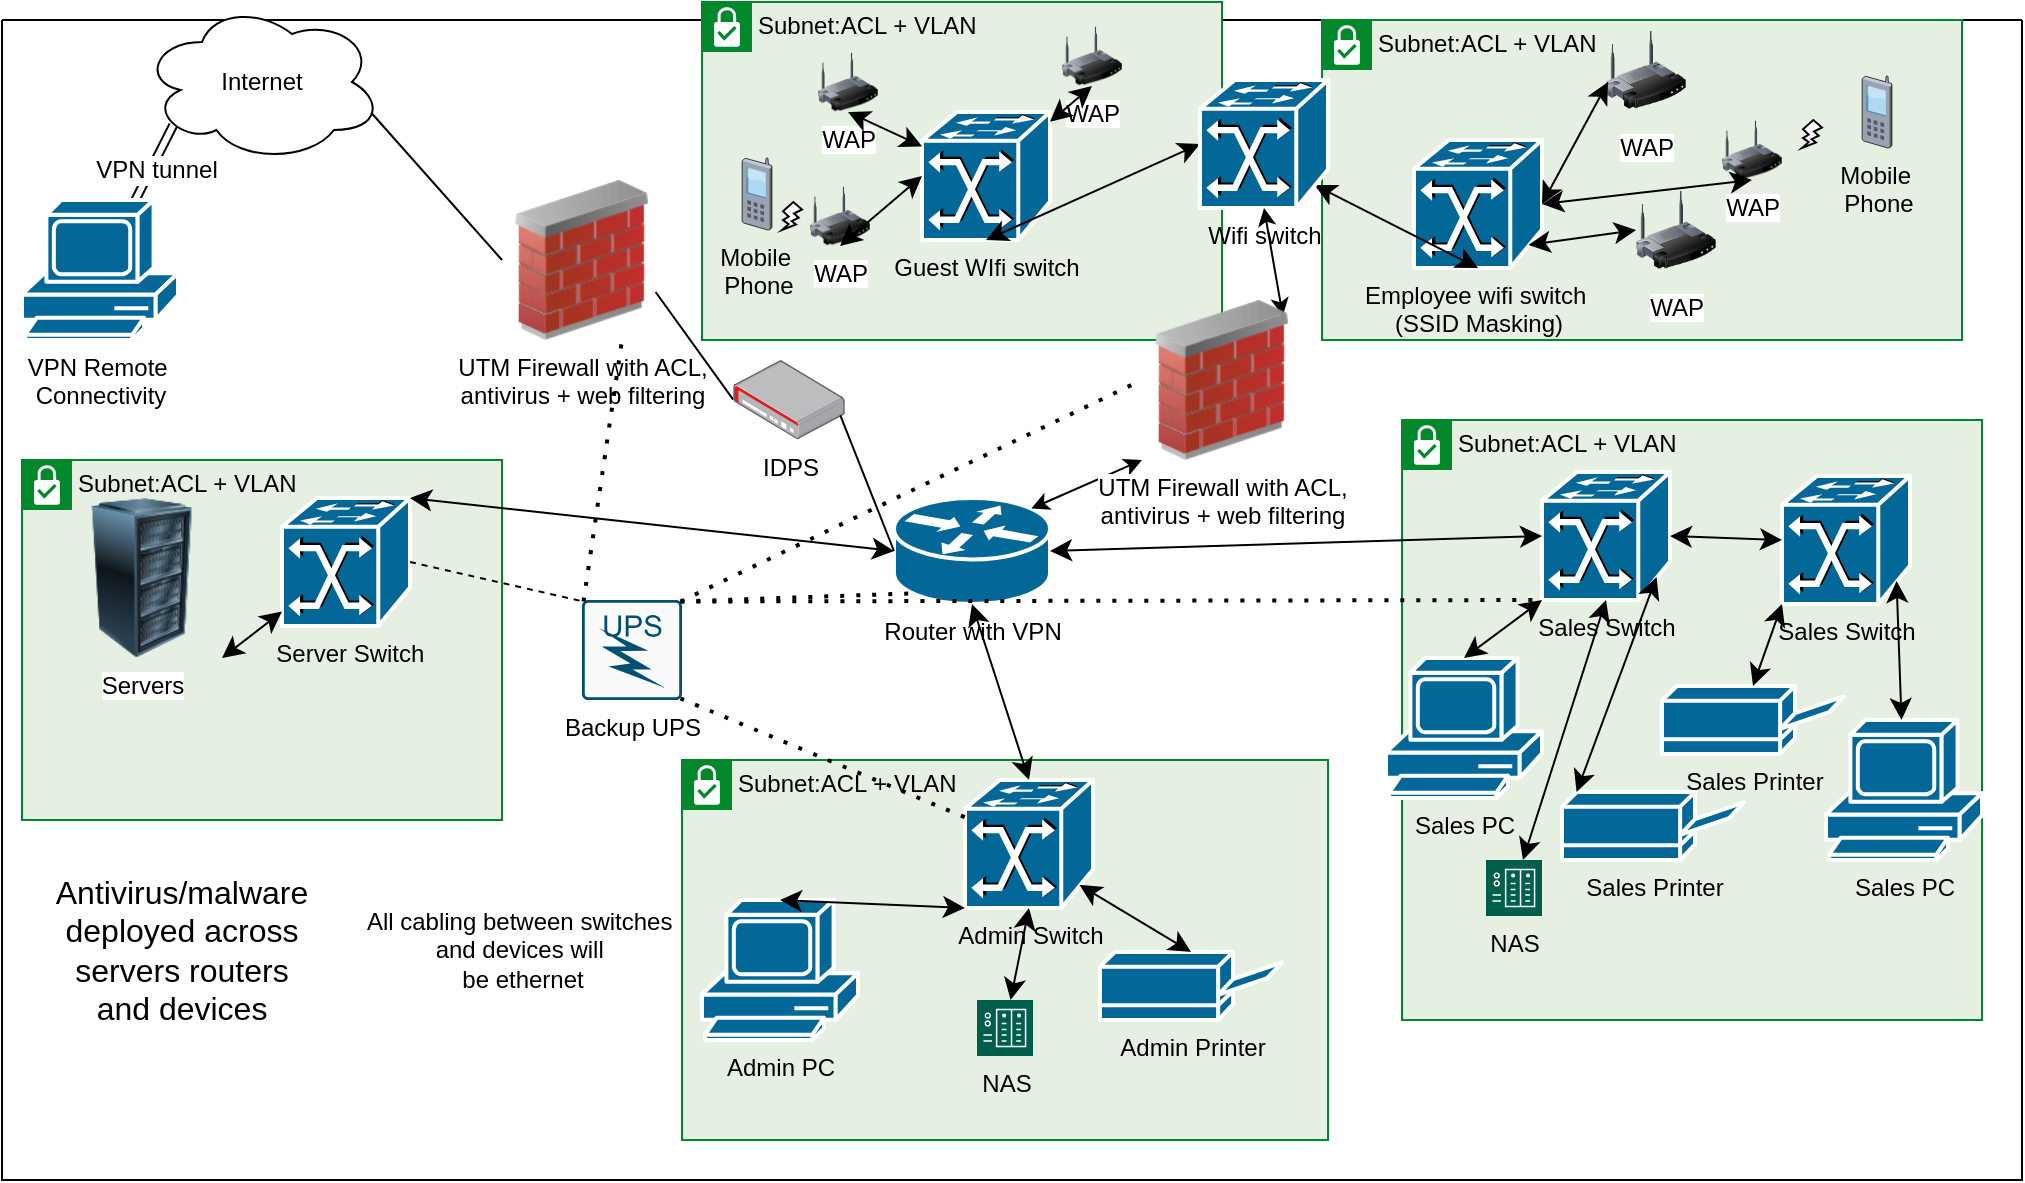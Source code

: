 <mxfile version="24.2.7" type="device">
  <diagram id="6a731a19-8d31-9384-78a2-239565b7b9f0" name="Page-1">
    <mxGraphModel dx="1235" dy="1823" grid="1" gridSize="10" guides="1" tooltips="1" connect="1" arrows="1" fold="1" page="1" pageScale="1" pageWidth="827" pageHeight="1169" background="none" math="0" shadow="0">
      <root>
        <mxCell id="0" />
        <mxCell id="1" parent="0" />
        <mxCell id="Ruf-5wRdIl-tEysAjk05-2260" value="" style="swimlane;startSize=0;" parent="1" vertex="1">
          <mxGeometry y="-470" width="1010" height="580" as="geometry" />
        </mxCell>
        <mxCell id="Ruf-5wRdIl-tEysAjk05-2358" value="Subnet:ACL + VLAN" style="shape=mxgraph.ibm.box;prType=subnet;fontStyle=0;verticalAlign=top;align=left;spacingLeft=32;spacingTop=4;fillColor=#E6F0E2;rounded=0;whiteSpace=wrap;html=1;strokeColor=#00882B;strokeWidth=1;dashed=0;container=1;spacing=-4;collapsible=0;expand=0;recursiveResize=0;" parent="Ruf-5wRdIl-tEysAjk05-2260" vertex="1">
          <mxGeometry x="660" width="320" height="160" as="geometry" />
        </mxCell>
        <mxCell id="Ruf-5wRdIl-tEysAjk05-2324" value="WAP" style="image;html=1;image=img/lib/clip_art/networking/Wireless_Router_128x128.png" parent="Ruf-5wRdIl-tEysAjk05-2358" vertex="1">
          <mxGeometry x="157" y="80" width="40" height="50" as="geometry" />
        </mxCell>
        <mxCell id="Ruf-5wRdIl-tEysAjk05-2359" value="WAP" style="image;html=1;image=img/lib/clip_art/networking/Wireless_Router_128x128.png" parent="Ruf-5wRdIl-tEysAjk05-2358" vertex="1">
          <mxGeometry x="142" width="40" height="50" as="geometry" />
        </mxCell>
        <mxCell id="jAVi-AluYZ_63kVKPEiI-7" value="WAP" style="image;html=1;image=img/lib/clip_art/networking/Wireless_Router_128x128.png" parent="Ruf-5wRdIl-tEysAjk05-2358" vertex="1">
          <mxGeometry x="200" y="50" width="30" height="30" as="geometry" />
        </mxCell>
        <mxCell id="I4FsKrgE2dASxy1mWW6w-7" value="" style="verticalLabelPosition=bottom;verticalAlign=top;html=1;shape=mxgraph.basic.flash" parent="Ruf-5wRdIl-tEysAjk05-2358" vertex="1">
          <mxGeometry x="240" y="50" width="10" height="14" as="geometry" />
        </mxCell>
        <mxCell id="I4FsKrgE2dASxy1mWW6w-8" value="Mobile&amp;nbsp;&lt;div&gt;Phone&lt;/div&gt;" style="verticalLabelPosition=bottom;sketch=0;aspect=fixed;html=1;verticalAlign=top;strokeColor=none;align=center;outlineConnect=0;shape=mxgraph.citrix.cell_phone;" parent="Ruf-5wRdIl-tEysAjk05-2358" vertex="1">
          <mxGeometry x="270" y="28" width="15" height="36" as="geometry" />
        </mxCell>
        <mxCell id="Ruf-5wRdIl-tEysAjk05-2357" value="Subnet:ACL + VLAN" style="shape=mxgraph.ibm.box;prType=subnet;fontStyle=0;verticalAlign=top;align=left;spacingLeft=32;spacingTop=4;fillColor=#E6F0E2;rounded=0;whiteSpace=wrap;html=1;strokeColor=#00882B;strokeWidth=1;dashed=0;container=1;spacing=-4;collapsible=0;expand=0;recursiveResize=0;" parent="Ruf-5wRdIl-tEysAjk05-2260" vertex="1">
          <mxGeometry x="350" y="-9" width="260" height="169" as="geometry" />
        </mxCell>
        <mxCell id="jAVi-AluYZ_63kVKPEiI-1" value="WAP" style="image;html=1;image=img/lib/clip_art/networking/Wireless_Router_128x128.png" parent="Ruf-5wRdIl-tEysAjk05-2357" vertex="1">
          <mxGeometry x="180" y="12" width="30" height="30" as="geometry" />
        </mxCell>
        <mxCell id="jAVi-AluYZ_63kVKPEiI-3" value="WAP" style="image;html=1;image=img/lib/clip_art/networking/Wireless_Router_128x128.png" parent="Ruf-5wRdIl-tEysAjk05-2357" vertex="1">
          <mxGeometry x="54" y="92" width="30" height="30" as="geometry" />
        </mxCell>
        <mxCell id="I4FsKrgE2dASxy1mWW6w-9" value="" style="verticalLabelPosition=bottom;verticalAlign=top;html=1;shape=mxgraph.basic.flash" parent="Ruf-5wRdIl-tEysAjk05-2357" vertex="1">
          <mxGeometry x="40" y="100" width="10" height="14" as="geometry" />
        </mxCell>
        <mxCell id="I4FsKrgE2dASxy1mWW6w-10" value="Mobile&amp;nbsp;&lt;div&gt;Phone&lt;/div&gt;" style="verticalLabelPosition=bottom;sketch=0;aspect=fixed;html=1;verticalAlign=top;strokeColor=none;align=center;outlineConnect=0;shape=mxgraph.citrix.cell_phone;" parent="Ruf-5wRdIl-tEysAjk05-2357" vertex="1">
          <mxGeometry x="20" y="78" width="15" height="36" as="geometry" />
        </mxCell>
        <mxCell id="Ruf-5wRdIl-tEysAjk05-2356" value="Subnet:ACL + VLAN" style="shape=mxgraph.ibm.box;prType=subnet;fontStyle=0;verticalAlign=top;align=left;spacingLeft=32;spacingTop=4;fillColor=#E6F0E2;rounded=0;whiteSpace=wrap;html=1;strokeColor=#00882B;strokeWidth=1;dashed=0;container=1;spacing=-4;collapsible=0;expand=0;recursiveResize=0;" parent="Ruf-5wRdIl-tEysAjk05-2260" vertex="1">
          <mxGeometry x="700" y="200" width="290" height="300" as="geometry" />
        </mxCell>
        <mxCell id="eKiNkDySMWKCnOwZtBc8-1" value="Sales Switch" style="shape=mxgraph.cisco.switches.atm_fast_gigabit_etherswitch;sketch=0;html=1;pointerEvents=1;dashed=0;fillColor=#036897;strokeColor=#ffffff;strokeWidth=2;verticalLabelPosition=bottom;verticalAlign=top;align=center;outlineConnect=0;" vertex="1" parent="Ruf-5wRdIl-tEysAjk05-2356">
          <mxGeometry x="190" y="28" width="64" height="64" as="geometry" />
        </mxCell>
        <mxCell id="Ruf-5wRdIl-tEysAjk05-2304" value="Sales PC" style="shape=mxgraph.cisco.computers_and_peripherals.pc;sketch=0;html=1;pointerEvents=1;dashed=0;fillColor=#036897;strokeColor=#ffffff;strokeWidth=2;verticalLabelPosition=bottom;verticalAlign=top;align=center;outlineConnect=0;" parent="Ruf-5wRdIl-tEysAjk05-2356" vertex="1">
          <mxGeometry x="-8" y="119" width="78" height="70" as="geometry" />
        </mxCell>
        <mxCell id="Ruf-5wRdIl-tEysAjk05-2320" value="NAS" style="sketch=0;pointerEvents=1;shadow=0;dashed=0;html=1;strokeColor=none;fillColor=#005F4B;labelPosition=center;verticalLabelPosition=bottom;verticalAlign=top;align=center;outlineConnect=0;shape=mxgraph.veeam2.nas;" parent="Ruf-5wRdIl-tEysAjk05-2356" vertex="1">
          <mxGeometry x="42" y="220" width="28.0" height="28.0" as="geometry" />
        </mxCell>
        <mxCell id="Ruf-5wRdIl-tEysAjk05-2305" value="Sales Printer" style="shape=mxgraph.cisco.computers_and_peripherals.printer;sketch=0;html=1;pointerEvents=1;dashed=0;fillColor=#036897;strokeColor=#ffffff;strokeWidth=2;verticalLabelPosition=bottom;verticalAlign=top;align=center;outlineConnect=0;" parent="Ruf-5wRdIl-tEysAjk05-2356" vertex="1">
          <mxGeometry x="80" y="186" width="91" height="34" as="geometry" />
        </mxCell>
        <mxCell id="eKiNkDySMWKCnOwZtBc8-3" value="Sales PC" style="shape=mxgraph.cisco.computers_and_peripherals.pc;sketch=0;html=1;pointerEvents=1;dashed=0;fillColor=#036897;strokeColor=#ffffff;strokeWidth=2;verticalLabelPosition=bottom;verticalAlign=top;align=center;outlineConnect=0;" vertex="1" parent="Ruf-5wRdIl-tEysAjk05-2356">
          <mxGeometry x="212" y="150" width="78" height="70" as="geometry" />
        </mxCell>
        <mxCell id="eKiNkDySMWKCnOwZtBc8-4" value="" style="endArrow=classic;startArrow=classic;html=1;rounded=0;fontSize=12;startSize=8;endSize=8;curved=1;entryX=0.895;entryY=0.82;entryDx=0;entryDy=0;entryPerimeter=0;" edge="1" parent="Ruf-5wRdIl-tEysAjk05-2356" source="eKiNkDySMWKCnOwZtBc8-3" target="eKiNkDySMWKCnOwZtBc8-1">
          <mxGeometry width="50" height="50" relative="1" as="geometry">
            <mxPoint x="41" y="129" as="sourcePoint" />
            <mxPoint x="80" y="100" as="targetPoint" />
          </mxGeometry>
        </mxCell>
        <mxCell id="eKiNkDySMWKCnOwZtBc8-5" value="Sales Printer" style="shape=mxgraph.cisco.computers_and_peripherals.printer;sketch=0;html=1;pointerEvents=1;dashed=0;fillColor=#036897;strokeColor=#ffffff;strokeWidth=2;verticalLabelPosition=bottom;verticalAlign=top;align=center;outlineConnect=0;" vertex="1" parent="Ruf-5wRdIl-tEysAjk05-2356">
          <mxGeometry x="130" y="133" width="91" height="34" as="geometry" />
        </mxCell>
        <mxCell id="eKiNkDySMWKCnOwZtBc8-6" value="" style="endArrow=classic;startArrow=classic;html=1;rounded=0;fontSize=12;startSize=8;endSize=8;curved=1;entryX=0;entryY=1;entryDx=0;entryDy=0;entryPerimeter=0;exitX=0.5;exitY=0;exitDx=0;exitDy=0;exitPerimeter=0;" edge="1" parent="Ruf-5wRdIl-tEysAjk05-2356" source="eKiNkDySMWKCnOwZtBc8-5" target="eKiNkDySMWKCnOwZtBc8-1">
          <mxGeometry width="50" height="50" relative="1" as="geometry">
            <mxPoint x="260" y="160" as="sourcePoint" />
            <mxPoint x="257" y="90" as="targetPoint" />
          </mxGeometry>
        </mxCell>
        <mxCell id="Ruf-5wRdIl-tEysAjk05-2355" value="Subnet:ACL + VLAN&amp;nbsp;" style="shape=mxgraph.ibm.box;prType=subnet;fontStyle=0;verticalAlign=top;align=left;spacingLeft=32;spacingTop=4;fillColor=#E6F0E2;rounded=0;whiteSpace=wrap;html=1;strokeColor=#00882B;strokeWidth=1;dashed=0;container=1;spacing=-4;collapsible=0;expand=0;recursiveResize=0;" parent="Ruf-5wRdIl-tEysAjk05-2260" vertex="1">
          <mxGeometry x="340" y="370" width="323" height="190" as="geometry" />
        </mxCell>
        <mxCell id="Ruf-5wRdIl-tEysAjk05-2307" value="Admin PC" style="shape=mxgraph.cisco.computers_and_peripherals.pc;sketch=0;html=1;pointerEvents=1;dashed=0;fillColor=#036897;strokeColor=#ffffff;strokeWidth=2;verticalLabelPosition=bottom;verticalAlign=top;align=center;outlineConnect=0;" parent="Ruf-5wRdIl-tEysAjk05-2355" vertex="1">
          <mxGeometry x="10" y="70" width="78" height="70" as="geometry" />
        </mxCell>
        <mxCell id="Ruf-5wRdIl-tEysAjk05-2274" value="Admin Switch" style="shape=mxgraph.cisco.switches.atm_fast_gigabit_etherswitch;sketch=0;html=1;pointerEvents=1;dashed=0;fillColor=#036897;strokeColor=#ffffff;strokeWidth=2;verticalLabelPosition=bottom;verticalAlign=top;align=center;outlineConnect=0;" parent="Ruf-5wRdIl-tEysAjk05-2355" vertex="1">
          <mxGeometry x="141.5" y="10" width="64" height="64" as="geometry" />
        </mxCell>
        <mxCell id="Ruf-5wRdIl-tEysAjk05-2311" value="" style="endArrow=classic;startArrow=classic;html=1;rounded=0;fontSize=12;startSize=8;endSize=8;curved=1;exitX=0.5;exitY=0;exitDx=0;exitDy=0;exitPerimeter=0;entryX=0;entryY=1;entryDx=0;entryDy=0;entryPerimeter=0;" parent="Ruf-5wRdIl-tEysAjk05-2355" source="Ruf-5wRdIl-tEysAjk05-2307" target="Ruf-5wRdIl-tEysAjk05-2274" edge="1">
          <mxGeometry width="50" height="50" relative="1" as="geometry">
            <mxPoint x="390" y="-7" as="sourcePoint" />
            <mxPoint x="440" y="-57" as="targetPoint" />
          </mxGeometry>
        </mxCell>
        <mxCell id="Ruf-5wRdIl-tEysAjk05-2318" value="NAS" style="sketch=0;pointerEvents=1;shadow=0;dashed=0;html=1;strokeColor=none;fillColor=#005F4B;labelPosition=center;verticalLabelPosition=bottom;verticalAlign=top;align=center;outlineConnect=0;shape=mxgraph.veeam2.nas;" parent="Ruf-5wRdIl-tEysAjk05-2355" vertex="1">
          <mxGeometry x="147.5" y="120" width="28.0" height="28.0" as="geometry" />
        </mxCell>
        <mxCell id="Ruf-5wRdIl-tEysAjk05-2319" value="" style="endArrow=classic;startArrow=classic;html=1;rounded=0;fontSize=12;startSize=8;endSize=8;curved=1;entryX=0.5;entryY=1;entryDx=0;entryDy=0;entryPerimeter=0;" parent="Ruf-5wRdIl-tEysAjk05-2355" source="Ruf-5wRdIl-tEysAjk05-2318" target="Ruf-5wRdIl-tEysAjk05-2274" edge="1">
          <mxGeometry width="50" height="50" relative="1" as="geometry">
            <mxPoint x="410" y="-57" as="sourcePoint" />
            <mxPoint x="460" y="-107" as="targetPoint" />
          </mxGeometry>
        </mxCell>
        <mxCell id="Ruf-5wRdIl-tEysAjk05-2308" value="Admin Printer" style="shape=mxgraph.cisco.computers_and_peripherals.printer;sketch=0;html=1;pointerEvents=1;dashed=0;fillColor=#036897;strokeColor=#ffffff;strokeWidth=2;verticalLabelPosition=bottom;verticalAlign=top;align=center;outlineConnect=0;" parent="Ruf-5wRdIl-tEysAjk05-2355" vertex="1">
          <mxGeometry x="209" y="96" width="91" height="34" as="geometry" />
        </mxCell>
        <mxCell id="Ruf-5wRdIl-tEysAjk05-2312" value="" style="endArrow=classic;startArrow=classic;html=1;rounded=0;fontSize=12;startSize=8;endSize=8;curved=1;exitX=0.5;exitY=0;exitDx=0;exitDy=0;exitPerimeter=0;entryX=0.895;entryY=0.82;entryDx=0;entryDy=0;entryPerimeter=0;" parent="Ruf-5wRdIl-tEysAjk05-2355" source="Ruf-5wRdIl-tEysAjk05-2308" target="Ruf-5wRdIl-tEysAjk05-2274" edge="1">
          <mxGeometry width="50" height="50" relative="1" as="geometry">
            <mxPoint x="390" y="-7" as="sourcePoint" />
            <mxPoint x="440" y="-57" as="targetPoint" />
          </mxGeometry>
        </mxCell>
        <mxCell id="Ruf-5wRdIl-tEysAjk05-2261" value="Router with VPN" style="shape=mxgraph.cisco.routers.router;sketch=0;html=1;pointerEvents=1;dashed=0;fillColor=#036897;strokeColor=#ffffff;strokeWidth=2;verticalLabelPosition=bottom;verticalAlign=top;align=center;outlineConnect=0;" parent="Ruf-5wRdIl-tEysAjk05-2260" vertex="1">
          <mxGeometry x="446" y="239" width="78" height="53" as="geometry" />
        </mxCell>
        <mxCell id="Ruf-5wRdIl-tEysAjk05-2266" value="Sales Switch" style="shape=mxgraph.cisco.switches.atm_fast_gigabit_etherswitch;sketch=0;html=1;pointerEvents=1;dashed=0;fillColor=#036897;strokeColor=#ffffff;strokeWidth=2;verticalLabelPosition=bottom;verticalAlign=top;align=center;outlineConnect=0;" parent="Ruf-5wRdIl-tEysAjk05-2260" vertex="1">
          <mxGeometry x="770" y="226" width="64" height="64" as="geometry" />
        </mxCell>
        <mxCell id="Ruf-5wRdIl-tEysAjk05-2270" value="Employee wifi switch&amp;nbsp;&lt;div&gt;(SSID Masking)&lt;/div&gt;" style="shape=mxgraph.cisco.switches.atm_fast_gigabit_etherswitch;sketch=0;html=1;pointerEvents=1;dashed=0;fillColor=#036897;strokeColor=#ffffff;strokeWidth=2;verticalLabelPosition=bottom;verticalAlign=top;align=center;outlineConnect=0;" parent="Ruf-5wRdIl-tEysAjk05-2260" vertex="1">
          <mxGeometry x="706" y="60" width="64" height="64" as="geometry" />
        </mxCell>
        <mxCell id="Ruf-5wRdIl-tEysAjk05-2278" value="Internet" style="ellipse;shape=cloud;whiteSpace=wrap;html=1;" parent="Ruf-5wRdIl-tEysAjk05-2260" vertex="1">
          <mxGeometry x="70" y="-9" width="120" height="80" as="geometry" />
        </mxCell>
        <mxCell id="Ruf-5wRdIl-tEysAjk05-2279" value="" style="endArrow=none;html=1;rounded=0;fontSize=12;startSize=8;endSize=8;curved=1;entryX=0.96;entryY=0.7;entryDx=0;entryDy=0;entryPerimeter=0;exitX=0;exitY=0.5;exitDx=0;exitDy=0;exitPerimeter=0;" parent="Ruf-5wRdIl-tEysAjk05-2260" source="Ruf-5wRdIl-tEysAjk05-2348" target="Ruf-5wRdIl-tEysAjk05-2278" edge="1">
          <mxGeometry width="50" height="50" relative="1" as="geometry">
            <mxPoint x="410" y="330" as="sourcePoint" />
            <mxPoint x="460" y="280" as="targetPoint" />
          </mxGeometry>
        </mxCell>
        <mxCell id="Ruf-5wRdIl-tEysAjk05-2286" value="" style="endArrow=classic;startArrow=classic;html=1;rounded=0;fontSize=12;startSize=8;endSize=8;curved=1;exitX=0.5;exitY=0;exitDx=0;exitDy=0;exitPerimeter=0;entryX=0.5;entryY=1;entryDx=0;entryDy=0;entryPerimeter=0;" parent="Ruf-5wRdIl-tEysAjk05-2260" source="Ruf-5wRdIl-tEysAjk05-2274" target="Ruf-5wRdIl-tEysAjk05-2261" edge="1">
          <mxGeometry width="50" height="50" relative="1" as="geometry">
            <mxPoint x="407" y="360" as="sourcePoint" />
            <mxPoint x="673" y="347" as="targetPoint" />
          </mxGeometry>
        </mxCell>
        <mxCell id="Ruf-5wRdIl-tEysAjk05-2290" value="" style="endArrow=classic;startArrow=classic;html=1;rounded=0;fontSize=12;startSize=8;endSize=8;curved=1;exitX=1;exitY=0.5;exitDx=0;exitDy=0;exitPerimeter=0;entryX=0;entryY=0.5;entryDx=0;entryDy=0;entryPerimeter=0;" parent="Ruf-5wRdIl-tEysAjk05-2260" source="Ruf-5wRdIl-tEysAjk05-2261" target="Ruf-5wRdIl-tEysAjk05-2266" edge="1">
          <mxGeometry width="50" height="50" relative="1" as="geometry">
            <mxPoint x="234" y="270" as="sourcePoint" />
            <mxPoint x="500" y="257" as="targetPoint" />
          </mxGeometry>
        </mxCell>
        <mxCell id="Ruf-5wRdIl-tEysAjk05-2301" value="Guest WIfi switch" style="shape=mxgraph.cisco.switches.atm_fast_gigabit_etherswitch;sketch=0;html=1;pointerEvents=1;dashed=0;fillColor=#036897;strokeColor=#ffffff;strokeWidth=2;verticalLabelPosition=bottom;verticalAlign=top;align=center;outlineConnect=0;" parent="Ruf-5wRdIl-tEysAjk05-2260" vertex="1">
          <mxGeometry x="460" y="46" width="64" height="64" as="geometry" />
        </mxCell>
        <mxCell id="Ruf-5wRdIl-tEysAjk05-2302" value="" style="endArrow=classic;startArrow=classic;html=1;rounded=0;fontSize=12;startSize=8;endSize=8;curved=1;entryX=0.5;entryY=1;entryDx=0;entryDy=0;entryPerimeter=0;exitX=0;exitY=0.5;exitDx=0;exitDy=0;exitPerimeter=0;" parent="Ruf-5wRdIl-tEysAjk05-2260" source="I4FsKrgE2dASxy1mWW6w-1" target="Ruf-5wRdIl-tEysAjk05-2301" edge="1">
          <mxGeometry width="50" height="50" relative="1" as="geometry">
            <mxPoint x="533.36" y="175.3" as="sourcePoint" />
            <mxPoint x="550" y="320" as="targetPoint" />
          </mxGeometry>
        </mxCell>
        <mxCell id="Ruf-5wRdIl-tEysAjk05-2303" value="" style="endArrow=classic;startArrow=classic;html=1;rounded=0;fontSize=12;startSize=8;endSize=8;curved=1;entryX=0;entryY=1;entryDx=0;entryDy=0;entryPerimeter=0;exitX=0.5;exitY=0;exitDx=0;exitDy=0;exitPerimeter=0;" parent="Ruf-5wRdIl-tEysAjk05-2260" source="Ruf-5wRdIl-tEysAjk05-2304" target="Ruf-5wRdIl-tEysAjk05-2266" edge="1">
          <mxGeometry width="50" height="50" relative="1" as="geometry">
            <mxPoint x="500" y="370" as="sourcePoint" />
            <mxPoint x="550" y="320" as="targetPoint" />
          </mxGeometry>
        </mxCell>
        <mxCell id="Ruf-5wRdIl-tEysAjk05-2306" value="" style="endArrow=classic;startArrow=classic;html=1;rounded=0;fontSize=12;startSize=8;endSize=8;curved=1;entryX=0.895;entryY=0.82;entryDx=0;entryDy=0;entryPerimeter=0;exitX=0.08;exitY=0;exitDx=0;exitDy=0;exitPerimeter=0;" parent="Ruf-5wRdIl-tEysAjk05-2260" source="Ruf-5wRdIl-tEysAjk05-2305" target="Ruf-5wRdIl-tEysAjk05-2266" edge="1">
          <mxGeometry width="50" height="50" relative="1" as="geometry">
            <mxPoint x="500" y="370" as="sourcePoint" />
            <mxPoint x="550" y="320" as="targetPoint" />
          </mxGeometry>
        </mxCell>
        <mxCell id="Ruf-5wRdIl-tEysAjk05-2313" value="Backup UPS" style="sketch=0;points=[[0.015,0.015,0],[0.985,0.015,0],[0.985,0.985,0],[0.015,0.985,0],[0.25,0,0],[0.5,0,0],[0.75,0,0],[1,0.25,0],[1,0.5,0],[1,0.75,0],[0.75,1,0],[0.5,1,0],[0.25,1,0],[0,0.75,0],[0,0.5,0],[0,0.25,0]];verticalLabelPosition=bottom;html=1;verticalAlign=top;aspect=fixed;align=center;pointerEvents=1;shape=mxgraph.cisco19.rect;prIcon=ups;fillColor=#FAFAFA;strokeColor=#005073;" parent="Ruf-5wRdIl-tEysAjk05-2260" vertex="1">
          <mxGeometry x="290" y="290" width="50" height="50" as="geometry" />
        </mxCell>
        <mxCell id="Ruf-5wRdIl-tEysAjk05-2315" value="" style="endArrow=none;dashed=1;html=1;dashPattern=1 3;strokeWidth=2;rounded=0;fontSize=12;startSize=8;endSize=8;curved=1;exitX=0.985;exitY=0.015;exitDx=0;exitDy=0;exitPerimeter=0;entryX=0.12;entryY=0.9;entryDx=0;entryDy=0;entryPerimeter=0;" parent="Ruf-5wRdIl-tEysAjk05-2260" source="Ruf-5wRdIl-tEysAjk05-2313" target="Ruf-5wRdIl-tEysAjk05-2261" edge="1">
          <mxGeometry width="50" height="50" relative="1" as="geometry">
            <mxPoint x="490" y="310" as="sourcePoint" />
            <mxPoint x="540" y="260" as="targetPoint" />
          </mxGeometry>
        </mxCell>
        <mxCell id="Ruf-5wRdIl-tEysAjk05-2316" value="" style="endArrow=none;dashed=1;html=1;dashPattern=1 3;strokeWidth=2;rounded=0;fontSize=12;startSize=8;endSize=8;curved=1;exitX=0.985;exitY=0.985;exitDx=0;exitDy=0;exitPerimeter=0;" parent="Ruf-5wRdIl-tEysAjk05-2260" source="Ruf-5wRdIl-tEysAjk05-2313" target="Ruf-5wRdIl-tEysAjk05-2274" edge="1">
          <mxGeometry width="50" height="50" relative="1" as="geometry">
            <mxPoint x="490" y="310" as="sourcePoint" />
            <mxPoint x="540" y="260" as="targetPoint" />
          </mxGeometry>
        </mxCell>
        <mxCell id="Ruf-5wRdIl-tEysAjk05-2317" value="" style="endArrow=none;dashed=1;html=1;dashPattern=1 3;strokeWidth=2;rounded=0;fontSize=12;startSize=8;endSize=8;curved=1;exitX=0.985;exitY=0.015;exitDx=0;exitDy=0;exitPerimeter=0;entryX=0;entryY=1;entryDx=0;entryDy=0;entryPerimeter=0;" parent="Ruf-5wRdIl-tEysAjk05-2260" source="Ruf-5wRdIl-tEysAjk05-2313" target="Ruf-5wRdIl-tEysAjk05-2266" edge="1">
          <mxGeometry width="50" height="50" relative="1" as="geometry">
            <mxPoint x="490" y="310" as="sourcePoint" />
            <mxPoint x="540" y="260" as="targetPoint" />
          </mxGeometry>
        </mxCell>
        <mxCell id="Ruf-5wRdIl-tEysAjk05-2321" value="" style="endArrow=classic;startArrow=classic;html=1;rounded=0;fontSize=12;startSize=8;endSize=8;curved=1;exitX=0.5;exitY=1;exitDx=0;exitDy=0;exitPerimeter=0;" parent="Ruf-5wRdIl-tEysAjk05-2260" source="Ruf-5wRdIl-tEysAjk05-2266" target="Ruf-5wRdIl-tEysAjk05-2320" edge="1">
          <mxGeometry width="50" height="50" relative="1" as="geometry">
            <mxPoint x="510" y="380" as="sourcePoint" />
            <mxPoint x="560" y="330" as="targetPoint" />
          </mxGeometry>
        </mxCell>
        <mxCell id="Ruf-5wRdIl-tEysAjk05-2325" value="" style="endArrow=classic;startArrow=classic;html=1;rounded=0;fontSize=12;startSize=8;endSize=8;curved=1;entryX=0;entryY=0.5;entryDx=0;entryDy=0;exitX=0.895;exitY=0.82;exitDx=0;exitDy=0;exitPerimeter=0;" parent="Ruf-5wRdIl-tEysAjk05-2260" source="Ruf-5wRdIl-tEysAjk05-2270" target="Ruf-5wRdIl-tEysAjk05-2324" edge="1">
          <mxGeometry width="50" height="50" relative="1" as="geometry">
            <mxPoint x="510" y="380" as="sourcePoint" />
            <mxPoint x="560" y="330" as="targetPoint" />
          </mxGeometry>
        </mxCell>
        <mxCell id="Ruf-5wRdIl-tEysAjk05-2326" value="" style="endArrow=classic;startArrow=classic;html=1;rounded=0;fontSize=12;startSize=8;endSize=8;curved=1;entryX=0;entryY=0.5;entryDx=0;entryDy=0;exitX=1;exitY=0.5;exitDx=0;exitDy=0;exitPerimeter=0;" parent="Ruf-5wRdIl-tEysAjk05-2260" source="Ruf-5wRdIl-tEysAjk05-2270" edge="1">
          <mxGeometry width="50" height="50" relative="1" as="geometry">
            <mxPoint x="510" y="380" as="sourcePoint" />
            <mxPoint x="803" y="31" as="targetPoint" />
          </mxGeometry>
        </mxCell>
        <mxCell id="Ruf-5wRdIl-tEysAjk05-2327" value="WAP" style="image;html=1;image=img/lib/clip_art/networking/Wireless_Router_128x128.png" parent="Ruf-5wRdIl-tEysAjk05-2260" vertex="1">
          <mxGeometry x="408" y="16" width="30" height="30" as="geometry" />
        </mxCell>
        <mxCell id="Ruf-5wRdIl-tEysAjk05-2328" value="" style="endArrow=classic;startArrow=classic;html=1;rounded=0;fontSize=12;startSize=8;endSize=8;curved=1;entryX=0.5;entryY=1;entryDx=0;entryDy=0;" parent="Ruf-5wRdIl-tEysAjk05-2260" source="Ruf-5wRdIl-tEysAjk05-2301" target="Ruf-5wRdIl-tEysAjk05-2327" edge="1">
          <mxGeometry width="50" height="50" relative="1" as="geometry">
            <mxPoint x="510" y="380" as="sourcePoint" />
            <mxPoint x="560" y="330" as="targetPoint" />
          </mxGeometry>
        </mxCell>
        <mxCell id="Ruf-5wRdIl-tEysAjk05-2339" value="" style="endArrow=classic;startArrow=classic;html=1;rounded=0;fontSize=12;startSize=8;endSize=8;curved=1;exitX=0.5;exitY=1;exitDx=0;exitDy=0;exitPerimeter=0;entryX=0.895;entryY=0.82;entryDx=0;entryDy=0;entryPerimeter=0;" parent="Ruf-5wRdIl-tEysAjk05-2260" source="Ruf-5wRdIl-tEysAjk05-2270" target="I4FsKrgE2dASxy1mWW6w-1" edge="1">
          <mxGeometry width="50" height="50" relative="1" as="geometry">
            <mxPoint x="958" y="4" as="sourcePoint" />
            <mxPoint x="592.64" y="175.3" as="targetPoint" />
          </mxGeometry>
        </mxCell>
        <mxCell id="Ruf-5wRdIl-tEysAjk05-2348" value="UTM Firewall with ACL,&lt;div&gt;antivirus + web filtering&lt;/div&gt;" style="image;html=1;image=img/lib/clip_art/networking/Firewall_02_128x128.png" parent="Ruf-5wRdIl-tEysAjk05-2260" vertex="1">
          <mxGeometry x="250" y="80" width="80" height="80" as="geometry" />
        </mxCell>
        <mxCell id="Ruf-5wRdIl-tEysAjk05-2349" value="" style="endArrow=none;html=1;rounded=0;fontSize=12;startSize=8;endSize=8;curved=1;entryX=0.96;entryY=0.7;entryDx=0;entryDy=0;entryPerimeter=0;exitX=0;exitY=0.5;exitDx=0;exitDy=0;exitPerimeter=0;" parent="Ruf-5wRdIl-tEysAjk05-2260" source="Ruf-5wRdIl-tEysAjk05-2362" target="Ruf-5wRdIl-tEysAjk05-2348" edge="1">
          <mxGeometry width="50" height="50" relative="1" as="geometry">
            <mxPoint x="680" y="77" as="sourcePoint" />
            <mxPoint x="365" y="-64" as="targetPoint" />
          </mxGeometry>
        </mxCell>
        <mxCell id="Ruf-5wRdIl-tEysAjk05-2350" value="" style="shape=link;html=1;rounded=0;fontSize=12;startSize=8;endSize=8;curved=1;entryX=0.13;entryY=0.77;entryDx=0;entryDy=0;entryPerimeter=0;" parent="Ruf-5wRdIl-tEysAjk05-2260" source="Ruf-5wRdIl-tEysAjk05-2351" target="Ruf-5wRdIl-tEysAjk05-2278" edge="1">
          <mxGeometry width="100" relative="1" as="geometry">
            <mxPoint x="490" y="350" as="sourcePoint" />
            <mxPoint x="590" y="350" as="targetPoint" />
          </mxGeometry>
        </mxCell>
        <mxCell id="Ruf-5wRdIl-tEysAjk05-2352" value="VPN tunnel" style="edgeLabel;html=1;align=center;verticalAlign=middle;resizable=0;points=[];fontSize=12;" parent="Ruf-5wRdIl-tEysAjk05-2350" vertex="1" connectable="0">
          <mxGeometry x="-0.142" y="-2" relative="1" as="geometry">
            <mxPoint as="offset" />
          </mxGeometry>
        </mxCell>
        <mxCell id="Ruf-5wRdIl-tEysAjk05-2351" value="VPN Remote&amp;nbsp;&lt;div&gt;Connectivity&lt;/div&gt;" style="shape=mxgraph.cisco.computers_and_peripherals.pc;html=1;pointerEvents=1;dashed=0;fillColor=#036897;strokeColor=#ffffff;strokeWidth=2;verticalLabelPosition=bottom;verticalAlign=top;align=center;outlineConnect=0;" parent="Ruf-5wRdIl-tEysAjk05-2260" vertex="1">
          <mxGeometry x="10" y="90" width="78" height="70" as="geometry" />
        </mxCell>
        <mxCell id="Ruf-5wRdIl-tEysAjk05-2353" value="" style="endArrow=none;dashed=1;html=1;dashPattern=1 3;strokeWidth=2;rounded=0;fontSize=12;startSize=8;endSize=8;curved=1;entryX=0.75;entryY=1;entryDx=0;entryDy=0;exitX=0.015;exitY=0.015;exitDx=0;exitDy=0;exitPerimeter=0;" parent="Ruf-5wRdIl-tEysAjk05-2260" source="Ruf-5wRdIl-tEysAjk05-2313" target="Ruf-5wRdIl-tEysAjk05-2348" edge="1">
          <mxGeometry width="50" height="50" relative="1" as="geometry">
            <mxPoint x="520" y="380" as="sourcePoint" />
            <mxPoint x="570" y="330" as="targetPoint" />
          </mxGeometry>
        </mxCell>
        <mxCell id="Ruf-5wRdIl-tEysAjk05-2354" value="Subnet:ACL + VLAN&amp;nbsp;" style="shape=mxgraph.ibm.box;prType=subnet;fontStyle=0;verticalAlign=top;align=left;spacingLeft=32;spacingTop=4;fillColor=#E6F0E2;rounded=0;whiteSpace=wrap;html=1;strokeColor=#00882B;strokeWidth=1;dashed=0;container=1;spacing=-4;collapsible=0;expand=0;recursiveResize=0;" parent="Ruf-5wRdIl-tEysAjk05-2260" vertex="1">
          <mxGeometry x="10" y="220" width="240" height="180" as="geometry" />
        </mxCell>
        <mxCell id="Ruf-5wRdIl-tEysAjk05-2329" value="Servers" style="image;html=1;image=img/lib/clip_art/computers/Server_Rack_128x128.png" parent="Ruf-5wRdIl-tEysAjk05-2354" vertex="1">
          <mxGeometry x="20" y="19" width="80" height="80" as="geometry" />
        </mxCell>
        <mxCell id="Ruf-5wRdIl-tEysAjk05-2262" value="&amp;nbsp;&lt;span style=&quot;background-color: initial;&quot;&gt;Server Switch&lt;/span&gt;" style="shape=mxgraph.cisco.switches.atm_fast_gigabit_etherswitch;sketch=0;html=1;pointerEvents=1;dashed=0;fillColor=#036897;strokeColor=#ffffff;strokeWidth=2;verticalLabelPosition=bottom;verticalAlign=top;align=center;outlineConnect=0;" parent="Ruf-5wRdIl-tEysAjk05-2354" vertex="1">
          <mxGeometry x="130" y="19" width="64" height="64" as="geometry" />
        </mxCell>
        <mxCell id="Ruf-5wRdIl-tEysAjk05-2331" value="" style="endArrow=classic;startArrow=classic;html=1;rounded=0;fontSize=12;startSize=8;endSize=8;curved=1;exitX=1;exitY=1;exitDx=0;exitDy=0;" parent="Ruf-5wRdIl-tEysAjk05-2354" source="Ruf-5wRdIl-tEysAjk05-2329" target="Ruf-5wRdIl-tEysAjk05-2262" edge="1">
          <mxGeometry width="50" height="50" relative="1" as="geometry">
            <mxPoint x="530" y="-21" as="sourcePoint" />
            <mxPoint x="580" y="-71" as="targetPoint" />
          </mxGeometry>
        </mxCell>
        <mxCell id="Ruf-5wRdIl-tEysAjk05-2284" value="" style="endArrow=classic;startArrow=classic;html=1;rounded=0;fontSize=12;startSize=8;endSize=8;curved=1;exitX=1;exitY=0;exitDx=0;exitDy=0;exitPerimeter=0;entryX=0;entryY=0.5;entryDx=0;entryDy=0;entryPerimeter=0;" parent="Ruf-5wRdIl-tEysAjk05-2260" source="Ruf-5wRdIl-tEysAjk05-2262" target="Ruf-5wRdIl-tEysAjk05-2261" edge="1">
          <mxGeometry width="50" height="50" relative="1" as="geometry">
            <mxPoint x="500" y="380" as="sourcePoint" />
            <mxPoint x="550" y="330" as="targetPoint" />
          </mxGeometry>
        </mxCell>
        <mxCell id="Ruf-5wRdIl-tEysAjk05-2314" value="" style="endArrow=none;dashed=1;html=1;rounded=0;fontSize=12;startSize=8;endSize=8;curved=1;exitX=1;exitY=0.5;exitDx=0;exitDy=0;exitPerimeter=0;entryX=0.015;entryY=0.015;entryDx=0;entryDy=0;entryPerimeter=0;" parent="Ruf-5wRdIl-tEysAjk05-2260" source="Ruf-5wRdIl-tEysAjk05-2262" target="Ruf-5wRdIl-tEysAjk05-2313" edge="1">
          <mxGeometry width="50" height="50" relative="1" as="geometry">
            <mxPoint x="490" y="310" as="sourcePoint" />
            <mxPoint x="540" y="260" as="targetPoint" />
          </mxGeometry>
        </mxCell>
        <mxCell id="Ruf-5wRdIl-tEysAjk05-2362" value="IDPS" style="image;points=[];aspect=fixed;html=1;align=center;shadow=0;dashed=0;image=img/lib/allied_telesis/security/Router_VPN.svg;" parent="Ruf-5wRdIl-tEysAjk05-2260" vertex="1">
          <mxGeometry x="365.6" y="170" width="55.8" height="39.6" as="geometry" />
        </mxCell>
        <mxCell id="Ruf-5wRdIl-tEysAjk05-2363" value="" style="endArrow=none;html=1;rounded=0;fontSize=12;startSize=8;endSize=8;curved=1;entryX=0.96;entryY=0.7;entryDx=0;entryDy=0;entryPerimeter=0;exitX=0;exitY=0.5;exitDx=0;exitDy=0;exitPerimeter=0;" parent="Ruf-5wRdIl-tEysAjk05-2260" source="Ruf-5wRdIl-tEysAjk05-2261" target="Ruf-5wRdIl-tEysAjk05-2362" edge="1">
          <mxGeometry width="50" height="50" relative="1" as="geometry">
            <mxPoint x="490" y="-43" as="sourcePoint" />
            <mxPoint x="337" y="-114" as="targetPoint" />
          </mxGeometry>
        </mxCell>
        <mxCell id="Ruf-5wRdIl-tEysAjk05-2364" value="Antivirus/malware deployed across servers routers and devices" style="text;html=1;align=center;verticalAlign=middle;whiteSpace=wrap;rounded=0;fontSize=16;" parent="Ruf-5wRdIl-tEysAjk05-2260" vertex="1">
          <mxGeometry x="60" y="450" width="60" height="30" as="geometry" />
        </mxCell>
        <mxCell id="jAVi-AluYZ_63kVKPEiI-2" value="" style="endArrow=classic;startArrow=classic;html=1;rounded=0;fontSize=12;startSize=8;endSize=8;curved=1;entryX=0.5;entryY=1;entryDx=0;entryDy=0;" parent="Ruf-5wRdIl-tEysAjk05-2260" source="Ruf-5wRdIl-tEysAjk05-2301" target="jAVi-AluYZ_63kVKPEiI-1" edge="1">
          <mxGeometry width="50" height="50" relative="1" as="geometry">
            <mxPoint x="582" y="50" as="sourcePoint" />
            <mxPoint x="682" y="317" as="targetPoint" />
          </mxGeometry>
        </mxCell>
        <mxCell id="jAVi-AluYZ_63kVKPEiI-4" value="" style="endArrow=classic;startArrow=classic;html=1;rounded=0;fontSize=12;startSize=8;endSize=8;curved=1;entryX=0.5;entryY=1;entryDx=0;entryDy=0;exitX=0;exitY=0.5;exitDx=0;exitDy=0;exitPerimeter=0;" parent="Ruf-5wRdIl-tEysAjk05-2260" source="Ruf-5wRdIl-tEysAjk05-2301" target="jAVi-AluYZ_63kVKPEiI-3" edge="1">
          <mxGeometry width="50" height="50" relative="1" as="geometry">
            <mxPoint x="456" y="130" as="sourcePoint" />
            <mxPoint x="556" y="397" as="targetPoint" />
          </mxGeometry>
        </mxCell>
        <mxCell id="jAVi-AluYZ_63kVKPEiI-8" value="" style="endArrow=classic;startArrow=classic;html=1;rounded=0;fontSize=12;startSize=8;endSize=8;curved=1;entryX=0.5;entryY=1;entryDx=0;entryDy=0;exitX=1;exitY=0.5;exitDx=0;exitDy=0;exitPerimeter=0;" parent="Ruf-5wRdIl-tEysAjk05-2260" source="Ruf-5wRdIl-tEysAjk05-2270" target="jAVi-AluYZ_63kVKPEiI-7" edge="1">
          <mxGeometry width="50" height="50" relative="1" as="geometry">
            <mxPoint x="912" y="97" as="sourcePoint" />
            <mxPoint x="1012" y="364" as="targetPoint" />
          </mxGeometry>
        </mxCell>
        <mxCell id="I4FsKrgE2dASxy1mWW6w-1" value="Wifi switch" style="shape=mxgraph.cisco.switches.atm_fast_gigabit_etherswitch;sketch=0;html=1;pointerEvents=1;dashed=0;fillColor=#036897;strokeColor=#ffffff;strokeWidth=2;verticalLabelPosition=bottom;verticalAlign=top;align=center;outlineConnect=0;" parent="Ruf-5wRdIl-tEysAjk05-2260" vertex="1">
          <mxGeometry x="599" y="30" width="64" height="64" as="geometry" />
        </mxCell>
        <mxCell id="jAVi-AluYZ_63kVKPEiI-10" value="" style="endArrow=classic;startArrow=classic;html=1;rounded=0;entryX=0.5;entryY=1;entryDx=0;entryDy=0;entryPerimeter=0;exitX=0.88;exitY=0.1;exitDx=0;exitDy=0;exitPerimeter=0;" parent="Ruf-5wRdIl-tEysAjk05-2260" source="I4FsKrgE2dASxy1mWW6w-2" target="I4FsKrgE2dASxy1mWW6w-1" edge="1">
          <mxGeometry width="50" height="50" relative="1" as="geometry">
            <mxPoint x="530" y="270" as="sourcePoint" />
            <mxPoint x="551.102" y="223" as="targetPoint" />
          </mxGeometry>
        </mxCell>
        <mxCell id="I4FsKrgE2dASxy1mWW6w-3" value="" style="endArrow=none;dashed=1;html=1;dashPattern=1 3;strokeWidth=2;rounded=0;entryX=0;entryY=0.5;entryDx=0;entryDy=0;entryPerimeter=0;exitX=0.985;exitY=0.015;exitDx=0;exitDy=0;exitPerimeter=0;" parent="Ruf-5wRdIl-tEysAjk05-2260" source="Ruf-5wRdIl-tEysAjk05-2313" target="I4FsKrgE2dASxy1mWW6w-2" edge="1">
          <mxGeometry width="50" height="50" relative="1" as="geometry">
            <mxPoint x="349" y="-9" as="sourcePoint" />
            <mxPoint x="534" y="-103.5" as="targetPoint" />
          </mxGeometry>
        </mxCell>
        <mxCell id="I4FsKrgE2dASxy1mWW6w-4" value="" style="endArrow=classic;startArrow=classic;html=1;rounded=0;entryX=0;entryY=1;entryDx=0;entryDy=0;entryPerimeter=0;exitX=0.88;exitY=0.1;exitDx=0;exitDy=0;exitPerimeter=0;" parent="Ruf-5wRdIl-tEysAjk05-2260" source="Ruf-5wRdIl-tEysAjk05-2261" target="I4FsKrgE2dASxy1mWW6w-2" edge="1">
          <mxGeometry width="50" height="50" relative="1" as="geometry">
            <mxPoint x="525" y="-56" as="sourcePoint" />
            <mxPoint x="609" y="-165" as="targetPoint" />
          </mxGeometry>
        </mxCell>
        <mxCell id="I4FsKrgE2dASxy1mWW6w-2" value="UTM Firewall with ACL,&lt;div&gt;antivirus + web filtering&lt;/div&gt;" style="image;html=1;image=img/lib/clip_art/networking/Firewall_02_128x128.png" parent="Ruf-5wRdIl-tEysAjk05-2260" vertex="1">
          <mxGeometry x="570" y="140" width="80" height="80" as="geometry" />
        </mxCell>
        <mxCell id="I4FsKrgE2dASxy1mWW6w-5" value="All cabling between switches&amp;nbsp;&lt;div&gt;and devices will&amp;nbsp;&lt;div&gt;be ethernet&lt;/div&gt;&lt;/div&gt;" style="text;html=1;align=center;verticalAlign=middle;resizable=0;points=[];autosize=1;strokeColor=none;fillColor=none;" parent="Ruf-5wRdIl-tEysAjk05-2260" vertex="1">
          <mxGeometry x="170" y="435" width="180" height="60" as="geometry" />
        </mxCell>
        <mxCell id="eKiNkDySMWKCnOwZtBc8-2" value="" style="endArrow=classic;startArrow=classic;html=1;rounded=0;fontSize=12;startSize=8;endSize=8;curved=1;exitX=1;exitY=0.5;exitDx=0;exitDy=0;exitPerimeter=0;entryX=0;entryY=0.5;entryDx=0;entryDy=0;entryPerimeter=0;" edge="1" parent="Ruf-5wRdIl-tEysAjk05-2260" source="Ruf-5wRdIl-tEysAjk05-2266" target="eKiNkDySMWKCnOwZtBc8-1">
          <mxGeometry width="50" height="50" relative="1" as="geometry">
            <mxPoint x="534" y="276" as="sourcePoint" />
            <mxPoint x="780" y="268" as="targetPoint" />
          </mxGeometry>
        </mxCell>
      </root>
    </mxGraphModel>
  </diagram>
</mxfile>
